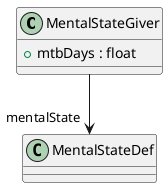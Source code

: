@startuml
class MentalStateGiver {
    + mtbDays : float
}
MentalStateGiver --> "mentalState" MentalStateDef
@enduml
